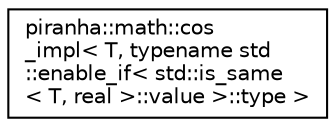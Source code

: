 digraph "Graphical Class Hierarchy"
{
  edge [fontname="Helvetica",fontsize="10",labelfontname="Helvetica",labelfontsize="10"];
  node [fontname="Helvetica",fontsize="10",shape=record];
  rankdir="LR";
  Node0 [label="piranha::math::cos\l_impl\< T, typename std\l::enable_if\< std::is_same\l\< T, real \>::value \>::type \>",height=0.2,width=0.4,color="black", fillcolor="white", style="filled",URL="$structpiranha_1_1math_1_1cos__impl_3_01_t_00_01typename_01std_1_1enable__if_3_01std_1_1is__same_94693c6a6e2c113fa8c70612155aebe1.html",tooltip="Specialisation of the piranha::math::cos() functor for piranha::real. "];
}
